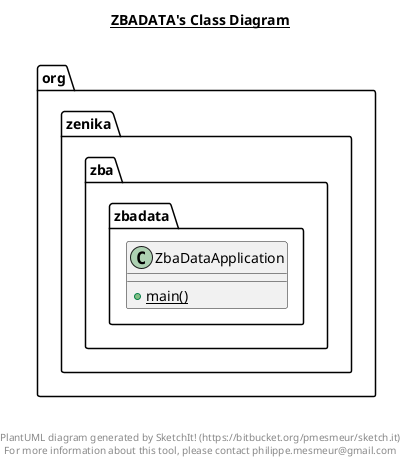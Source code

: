 @startuml

title __ZBADATA's Class Diagram__\n

  package org.zenika.zba.zbadata {
    class ZbaDataApplication {
        {static} + main()
    }
  }
  



right footer


PlantUML diagram generated by SketchIt! (https://bitbucket.org/pmesmeur/sketch.it)
For more information about this tool, please contact philippe.mesmeur@gmail.com
endfooter

@enduml
